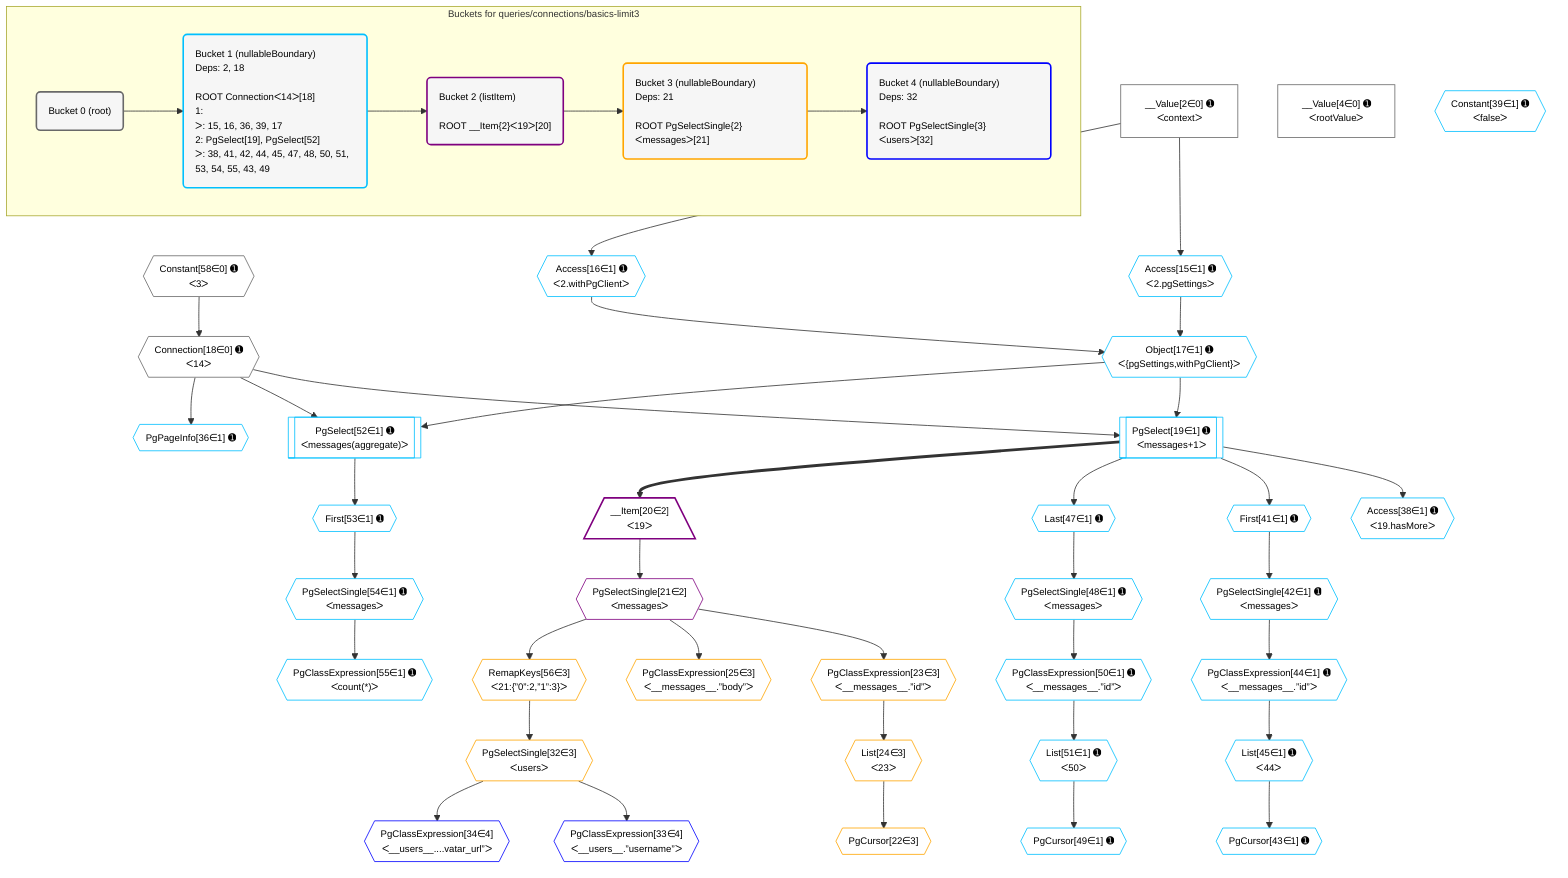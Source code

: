 %%{init: {'themeVariables': { 'fontSize': '12px'}}}%%
graph TD
    classDef path fill:#eee,stroke:#000,color:#000
    classDef plan fill:#fff,stroke-width:1px,color:#000
    classDef itemplan fill:#fff,stroke-width:2px,color:#000
    classDef unbatchedplan fill:#dff,stroke-width:1px,color:#000
    classDef sideeffectplan fill:#fcc,stroke-width:2px,color:#000
    classDef bucket fill:#f6f6f6,color:#000,stroke-width:2px,text-align:left


    %% plan dependencies
    Connection18{{"Connection[18∈0] ➊<br />ᐸ14ᐳ"}}:::plan
    Constant58{{"Constant[58∈0] ➊<br />ᐸ3ᐳ"}}:::plan
    Constant58 --> Connection18
    __Value2["__Value[2∈0] ➊<br />ᐸcontextᐳ"]:::plan
    __Value4["__Value[4∈0] ➊<br />ᐸrootValueᐳ"]:::plan
    Object17{{"Object[17∈1] ➊<br />ᐸ{pgSettings,withPgClient}ᐳ"}}:::plan
    Access15{{"Access[15∈1] ➊<br />ᐸ2.pgSettingsᐳ"}}:::plan
    Access16{{"Access[16∈1] ➊<br />ᐸ2.withPgClientᐳ"}}:::plan
    Access15 & Access16 --> Object17
    PgSelect19[["PgSelect[19∈1] ➊<br />ᐸmessages+1ᐳ"]]:::plan
    Object17 & Connection18 --> PgSelect19
    PgSelect52[["PgSelect[52∈1] ➊<br />ᐸmessages(aggregate)ᐳ"]]:::plan
    Object17 & Connection18 --> PgSelect52
    __Value2 --> Access15
    __Value2 --> Access16
    PgPageInfo36{{"PgPageInfo[36∈1] ➊"}}:::plan
    Connection18 --> PgPageInfo36
    Access38{{"Access[38∈1] ➊<br />ᐸ19.hasMoreᐳ"}}:::plan
    PgSelect19 --> Access38
    First41{{"First[41∈1] ➊"}}:::plan
    PgSelect19 --> First41
    PgSelectSingle42{{"PgSelectSingle[42∈1] ➊<br />ᐸmessagesᐳ"}}:::plan
    First41 --> PgSelectSingle42
    PgCursor43{{"PgCursor[43∈1] ➊"}}:::plan
    List45{{"List[45∈1] ➊<br />ᐸ44ᐳ"}}:::plan
    List45 --> PgCursor43
    PgClassExpression44{{"PgClassExpression[44∈1] ➊<br />ᐸ__messages__.”id”ᐳ"}}:::plan
    PgSelectSingle42 --> PgClassExpression44
    PgClassExpression44 --> List45
    Last47{{"Last[47∈1] ➊"}}:::plan
    PgSelect19 --> Last47
    PgSelectSingle48{{"PgSelectSingle[48∈1] ➊<br />ᐸmessagesᐳ"}}:::plan
    Last47 --> PgSelectSingle48
    PgCursor49{{"PgCursor[49∈1] ➊"}}:::plan
    List51{{"List[51∈1] ➊<br />ᐸ50ᐳ"}}:::plan
    List51 --> PgCursor49
    PgClassExpression50{{"PgClassExpression[50∈1] ➊<br />ᐸ__messages__.”id”ᐳ"}}:::plan
    PgSelectSingle48 --> PgClassExpression50
    PgClassExpression50 --> List51
    First53{{"First[53∈1] ➊"}}:::plan
    PgSelect52 --> First53
    PgSelectSingle54{{"PgSelectSingle[54∈1] ➊<br />ᐸmessagesᐳ"}}:::plan
    First53 --> PgSelectSingle54
    PgClassExpression55{{"PgClassExpression[55∈1] ➊<br />ᐸcount(*)ᐳ"}}:::plan
    PgSelectSingle54 --> PgClassExpression55
    Constant39{{"Constant[39∈1] ➊<br />ᐸfalseᐳ"}}:::plan
    __Item20[/"__Item[20∈2]<br />ᐸ19ᐳ"\]:::itemplan
    PgSelect19 ==> __Item20
    PgSelectSingle21{{"PgSelectSingle[21∈2]<br />ᐸmessagesᐳ"}}:::plan
    __Item20 --> PgSelectSingle21
    PgCursor22{{"PgCursor[22∈3]"}}:::plan
    List24{{"List[24∈3]<br />ᐸ23ᐳ"}}:::plan
    List24 --> PgCursor22
    PgClassExpression23{{"PgClassExpression[23∈3]<br />ᐸ__messages__.”id”ᐳ"}}:::plan
    PgSelectSingle21 --> PgClassExpression23
    PgClassExpression23 --> List24
    PgClassExpression25{{"PgClassExpression[25∈3]<br />ᐸ__messages__.”body”ᐳ"}}:::plan
    PgSelectSingle21 --> PgClassExpression25
    PgSelectSingle32{{"PgSelectSingle[32∈3]<br />ᐸusersᐳ"}}:::plan
    RemapKeys56{{"RemapKeys[56∈3]<br />ᐸ21:{”0”:2,”1”:3}ᐳ"}}:::plan
    RemapKeys56 --> PgSelectSingle32
    PgSelectSingle21 --> RemapKeys56
    PgClassExpression33{{"PgClassExpression[33∈4]<br />ᐸ__users__.”username”ᐳ"}}:::plan
    PgSelectSingle32 --> PgClassExpression33
    PgClassExpression34{{"PgClassExpression[34∈4]<br />ᐸ__users__....vatar_url”ᐳ"}}:::plan
    PgSelectSingle32 --> PgClassExpression34

    %% define steps

    subgraph "Buckets for queries/connections/basics-limit3"
    Bucket0("Bucket 0 (root)"):::bucket
    classDef bucket0 stroke:#696969
    class Bucket0,__Value2,__Value4,Connection18,Constant58 bucket0
    Bucket1("Bucket 1 (nullableBoundary)<br />Deps: 2, 18<br /><br />ROOT Connectionᐸ14ᐳ[18]<br />1: <br />ᐳ: 15, 16, 36, 39, 17<br />2: PgSelect[19], PgSelect[52]<br />ᐳ: 38, 41, 42, 44, 45, 47, 48, 50, 51, 53, 54, 55, 43, 49"):::bucket
    classDef bucket1 stroke:#00bfff
    class Bucket1,Access15,Access16,Object17,PgSelect19,PgPageInfo36,Access38,Constant39,First41,PgSelectSingle42,PgCursor43,PgClassExpression44,List45,Last47,PgSelectSingle48,PgCursor49,PgClassExpression50,List51,PgSelect52,First53,PgSelectSingle54,PgClassExpression55 bucket1
    Bucket2("Bucket 2 (listItem)<br /><br />ROOT __Item{2}ᐸ19ᐳ[20]"):::bucket
    classDef bucket2 stroke:#7f007f
    class Bucket2,__Item20,PgSelectSingle21 bucket2
    Bucket3("Bucket 3 (nullableBoundary)<br />Deps: 21<br /><br />ROOT PgSelectSingle{2}ᐸmessagesᐳ[21]"):::bucket
    classDef bucket3 stroke:#ffa500
    class Bucket3,PgCursor22,PgClassExpression23,List24,PgClassExpression25,PgSelectSingle32,RemapKeys56 bucket3
    Bucket4("Bucket 4 (nullableBoundary)<br />Deps: 32<br /><br />ROOT PgSelectSingle{3}ᐸusersᐳ[32]"):::bucket
    classDef bucket4 stroke:#0000ff
    class Bucket4,PgClassExpression33,PgClassExpression34 bucket4
    Bucket0 --> Bucket1
    Bucket1 --> Bucket2
    Bucket2 --> Bucket3
    Bucket3 --> Bucket4
    end